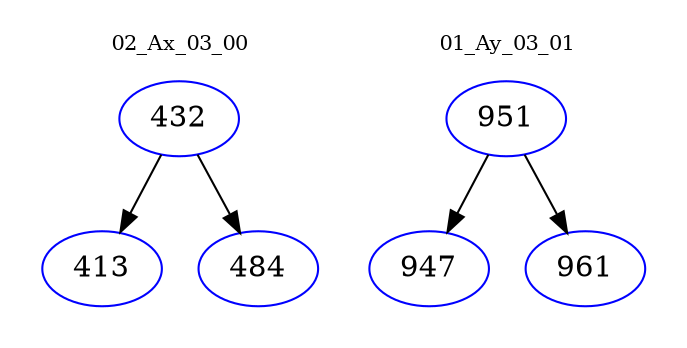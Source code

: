 digraph{
subgraph cluster_0 {
color = white
label = "02_Ax_03_00";
fontsize=10;
T0_432 [label="432", color="blue"]
T0_432 -> T0_413 [color="black"]
T0_413 [label="413", color="blue"]
T0_432 -> T0_484 [color="black"]
T0_484 [label="484", color="blue"]
}
subgraph cluster_1 {
color = white
label = "01_Ay_03_01";
fontsize=10;
T1_951 [label="951", color="blue"]
T1_951 -> T1_947 [color="black"]
T1_947 [label="947", color="blue"]
T1_951 -> T1_961 [color="black"]
T1_961 [label="961", color="blue"]
}
}
